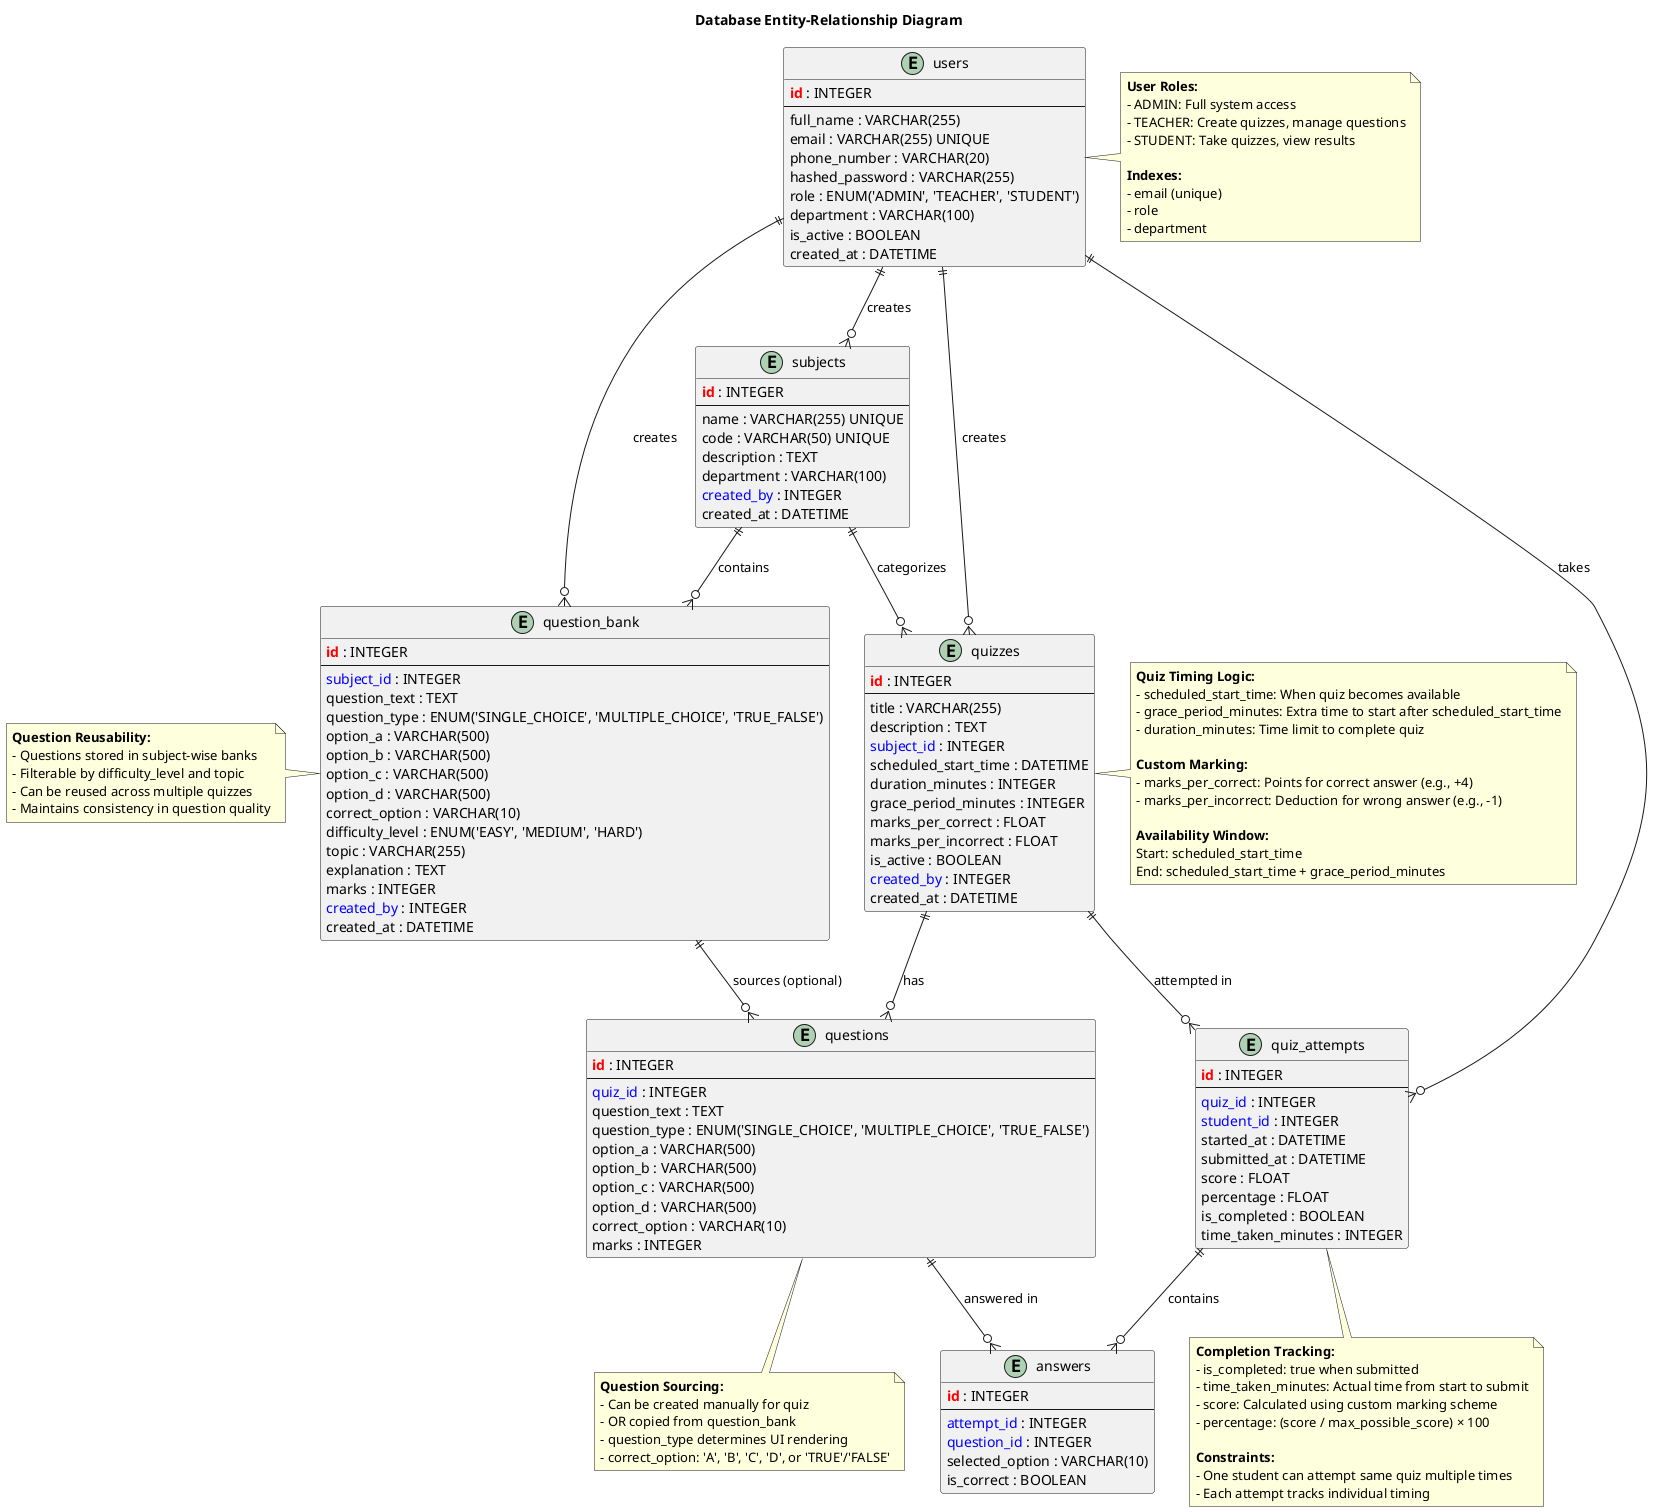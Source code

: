 @startuml Database ERD

!define TABLE(x) class x << (T,#FFAAAA) >>
!define PK(x) <b><color:red>x</color></b>
!define FK(x) <color:blue>x</color>

title Database Entity-Relationship Diagram

entity "users" as users {
    PK(id) : INTEGER
    --
    full_name : VARCHAR(255)
    email : VARCHAR(255) UNIQUE
    phone_number : VARCHAR(20)
    hashed_password : VARCHAR(255)
    role : ENUM('ADMIN', 'TEACHER', 'STUDENT')
    department : VARCHAR(100)
    is_active : BOOLEAN
    created_at : DATETIME
}

entity "subjects" as subjects {
    PK(id) : INTEGER
    --
    name : VARCHAR(255) UNIQUE
    code : VARCHAR(50) UNIQUE
    description : TEXT
    department : VARCHAR(100)
    FK(created_by) : INTEGER
    created_at : DATETIME
}

entity "question_bank" as qb {
    PK(id) : INTEGER
    --
    FK(subject_id) : INTEGER
    question_text : TEXT
    question_type : ENUM('SINGLE_CHOICE', 'MULTIPLE_CHOICE', 'TRUE_FALSE')
    option_a : VARCHAR(500)
    option_b : VARCHAR(500)
    option_c : VARCHAR(500)
    option_d : VARCHAR(500)
    correct_option : VARCHAR(10)
    difficulty_level : ENUM('EASY', 'MEDIUM', 'HARD')
    topic : VARCHAR(255)
    explanation : TEXT
    marks : INTEGER
    FK(created_by) : INTEGER
    created_at : DATETIME
}

entity "quizzes" as quizzes {
    PK(id) : INTEGER
    --
    title : VARCHAR(255)
    description : TEXT
    FK(subject_id) : INTEGER
    scheduled_start_time : DATETIME
    duration_minutes : INTEGER
    grace_period_minutes : INTEGER
    marks_per_correct : FLOAT
    marks_per_incorrect : FLOAT
    is_active : BOOLEAN
    FK(created_by) : INTEGER
    created_at : DATETIME
}

entity "questions" as questions {
    PK(id) : INTEGER
    --
    FK(quiz_id) : INTEGER
    question_text : TEXT
    question_type : ENUM('SINGLE_CHOICE', 'MULTIPLE_CHOICE', 'TRUE_FALSE')
    option_a : VARCHAR(500)
    option_b : VARCHAR(500)
    option_c : VARCHAR(500)
    option_d : VARCHAR(500)
    correct_option : VARCHAR(10)
    marks : INTEGER
}

entity "quiz_attempts" as attempts {
    PK(id) : INTEGER
    --
    FK(quiz_id) : INTEGER
    FK(student_id) : INTEGER
    started_at : DATETIME
    submitted_at : DATETIME
    score : FLOAT
    percentage : FLOAT
    is_completed : BOOLEAN
    time_taken_minutes : INTEGER
}

entity "answers" as answers {
    PK(id) : INTEGER
    --
    FK(attempt_id) : INTEGER
    FK(question_id) : INTEGER
    selected_option : VARCHAR(10)
    is_correct : BOOLEAN
}

' Relationships
users ||--o{ subjects : "creates"
users ||--o{ qb : "creates"
users ||--o{ quizzes : "creates"
users ||--o{ attempts : "takes"

subjects ||--o{ qb : "contains"
subjects ||--o{ quizzes : "categorizes"

qb ||--o{ questions : "sources (optional)"

quizzes ||--o{ questions : "has"
quizzes ||--o{ attempts : "attempted in"

attempts ||--o{ answers : "contains"
questions ||--o{ answers : "answered in"

' Cardinality notes
note right of users
    **User Roles:**
    - ADMIN: Full system access
    - TEACHER: Create quizzes, manage questions
    - STUDENT: Take quizzes, view results
    
    **Indexes:**
    - email (unique)
    - role
    - department
end note

note right of quizzes
    **Quiz Timing Logic:**
    - scheduled_start_time: When quiz becomes available
    - grace_period_minutes: Extra time to start after scheduled_start_time
    - duration_minutes: Time limit to complete quiz
    
    **Custom Marking:**
    - marks_per_correct: Points for correct answer (e.g., +4)
    - marks_per_incorrect: Deduction for wrong answer (e.g., -1)
    
    **Availability Window:**
    Start: scheduled_start_time
    End: scheduled_start_time + grace_period_minutes
end note

note bottom of attempts
    **Completion Tracking:**
    - is_completed: true when submitted
    - time_taken_minutes: Actual time from start to submit
    - score: Calculated using custom marking scheme
    - percentage: (score / max_possible_score) × 100
    
    **Constraints:**
    - One student can attempt same quiz multiple times
    - Each attempt tracks individual timing
end note

note left of qb
    **Question Reusability:**
    - Questions stored in subject-wise banks
    - Filterable by difficulty_level and topic
    - Can be reused across multiple quizzes
    - Maintains consistency in question quality
end note

note bottom of questions
    **Question Sourcing:**
    - Can be created manually for quiz
    - OR copied from question_bank
    - question_type determines UI rendering
    - correct_option: 'A', 'B', 'C', 'D', or 'TRUE'/'FALSE'
end note

@enduml
